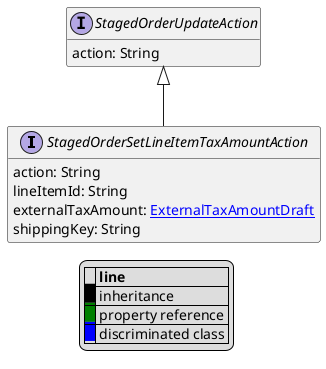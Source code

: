 @startuml

hide empty fields
hide empty methods
legend
|= |= line |
|<back:black>   </back>| inheritance |
|<back:green>   </back>| property reference |
|<back:blue>   </back>| discriminated class |
endlegend
interface StagedOrderSetLineItemTaxAmountAction [[StagedOrderSetLineItemTaxAmountAction.svg]] extends StagedOrderUpdateAction {
    action: String
    lineItemId: String
    externalTaxAmount: [[ExternalTaxAmountDraft.svg ExternalTaxAmountDraft]]
    shippingKey: String
}
interface StagedOrderUpdateAction [[StagedOrderUpdateAction.svg]]  {
    action: String
}





@enduml

